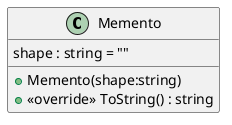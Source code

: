 @startuml
class Memento {
    shape : string = ""
    + Memento(shape:string)
    + <<override>> ToString() : string
}
@enduml
